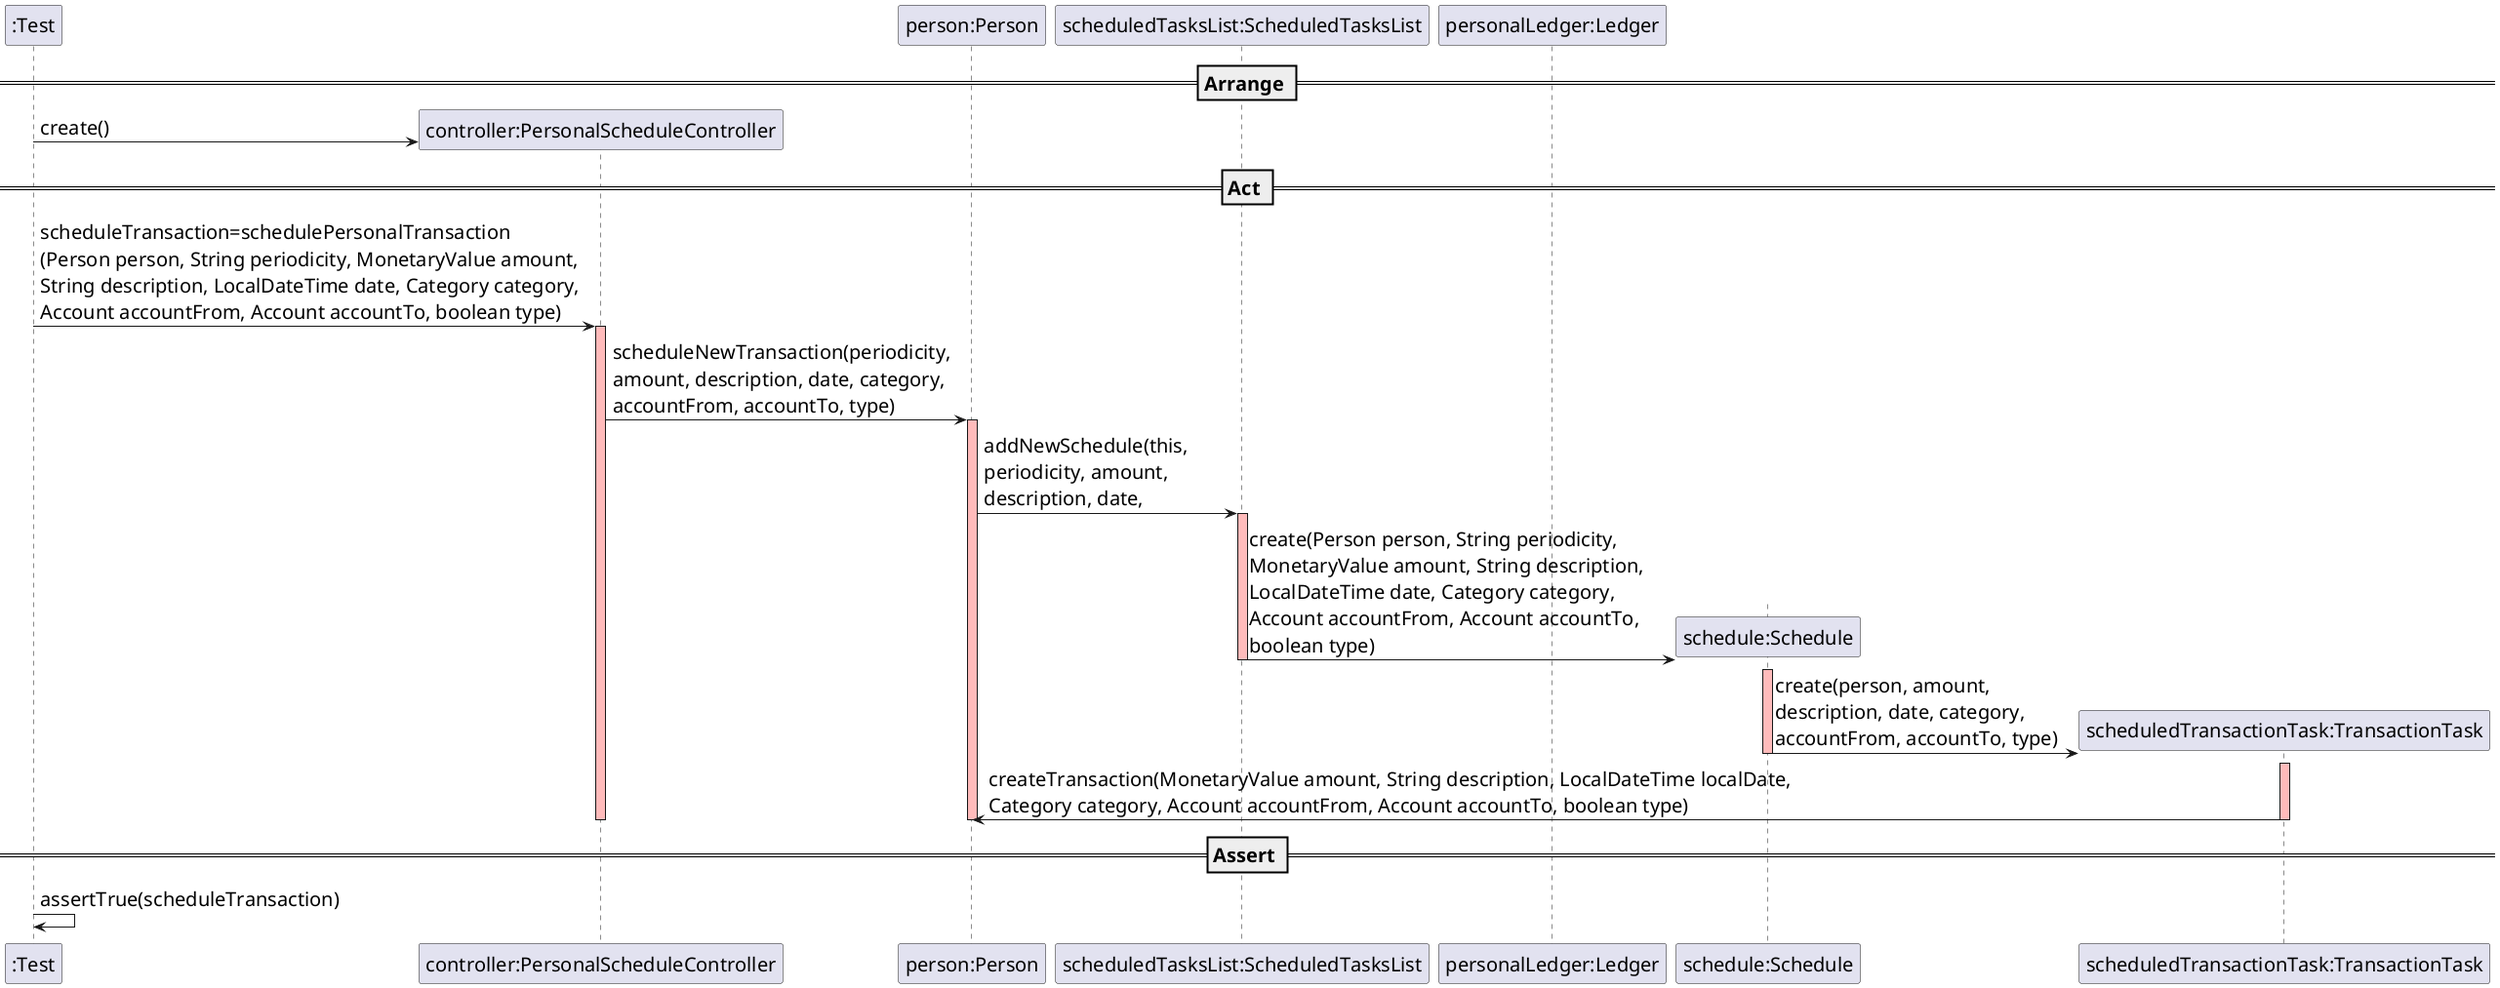@startuml
skinparam DefaultFontSize 20
participant ":Test"

== Arrange ==

create "controller:PersonalScheduleController"
":Test" -> "controller:PersonalScheduleController" : create()

participant "person:Person"
participant "scheduledTasksList:ScheduledTasksList"
participant "personalLedger:Ledger"

== Act ==

":Test" -> "controller:PersonalScheduleController" : scheduleTransaction=schedulePersonalTransaction\n(Person person, String periodicity, MonetaryValue amount, \nString description, LocalDateTime date, Category category, \nAccount accountFrom, Account accountTo, boolean type)
activate "controller:PersonalScheduleController" #FFBBBB
"controller:PersonalScheduleController" -> "person:Person" : scheduleNewTransaction(periodicity, \namount, description, date, category, \naccountFrom, accountTo, type)
activate "person:Person" #FFBBBB
"person:Person" -> "scheduledTasksList:ScheduledTasksList" : addNewSchedule(this, \nperiodicity, amount, \ndescription, date,
activate "scheduledTasksList:ScheduledTasksList" #FFBBBB
create "schedule:Schedule"
"scheduledTasksList:ScheduledTasksList" -> "schedule:Schedule" : create(Person person, String periodicity, \nMonetaryValue amount, String description, \nLocalDateTime date, Category category, \nAccount accountFrom, Account accountTo, \nboolean type)
activate "schedule:Schedule" #FFBBBB
create "scheduledTransactionTask:TransactionTask"
deactivate "scheduledTasksList:ScheduledTasksList"
"schedule:Schedule" -> "scheduledTransactionTask:TransactionTask" : create(person, amount, \ndescription, date, category, \naccountFrom, accountTo, type)
deactivate "schedule:Schedule"
activate "scheduledTransactionTask:TransactionTask" #FFBBBB
"scheduledTransactionTask:TransactionTask" -> "person:Person" : createTransaction(MonetaryValue amount, String description, LocalDateTime localDate, \nCategory category, Account accountFrom, Account accountTo, boolean type)
deactivate "scheduledTransactionTask:TransactionTask"
deactivate "person:Person"
deactivate "controller:PersonalScheduleController"
deactivate "personalLedger:Ledger"

== Assert ==

":Test" -> ":Test" : assertTrue(scheduleTransaction)


@enduml